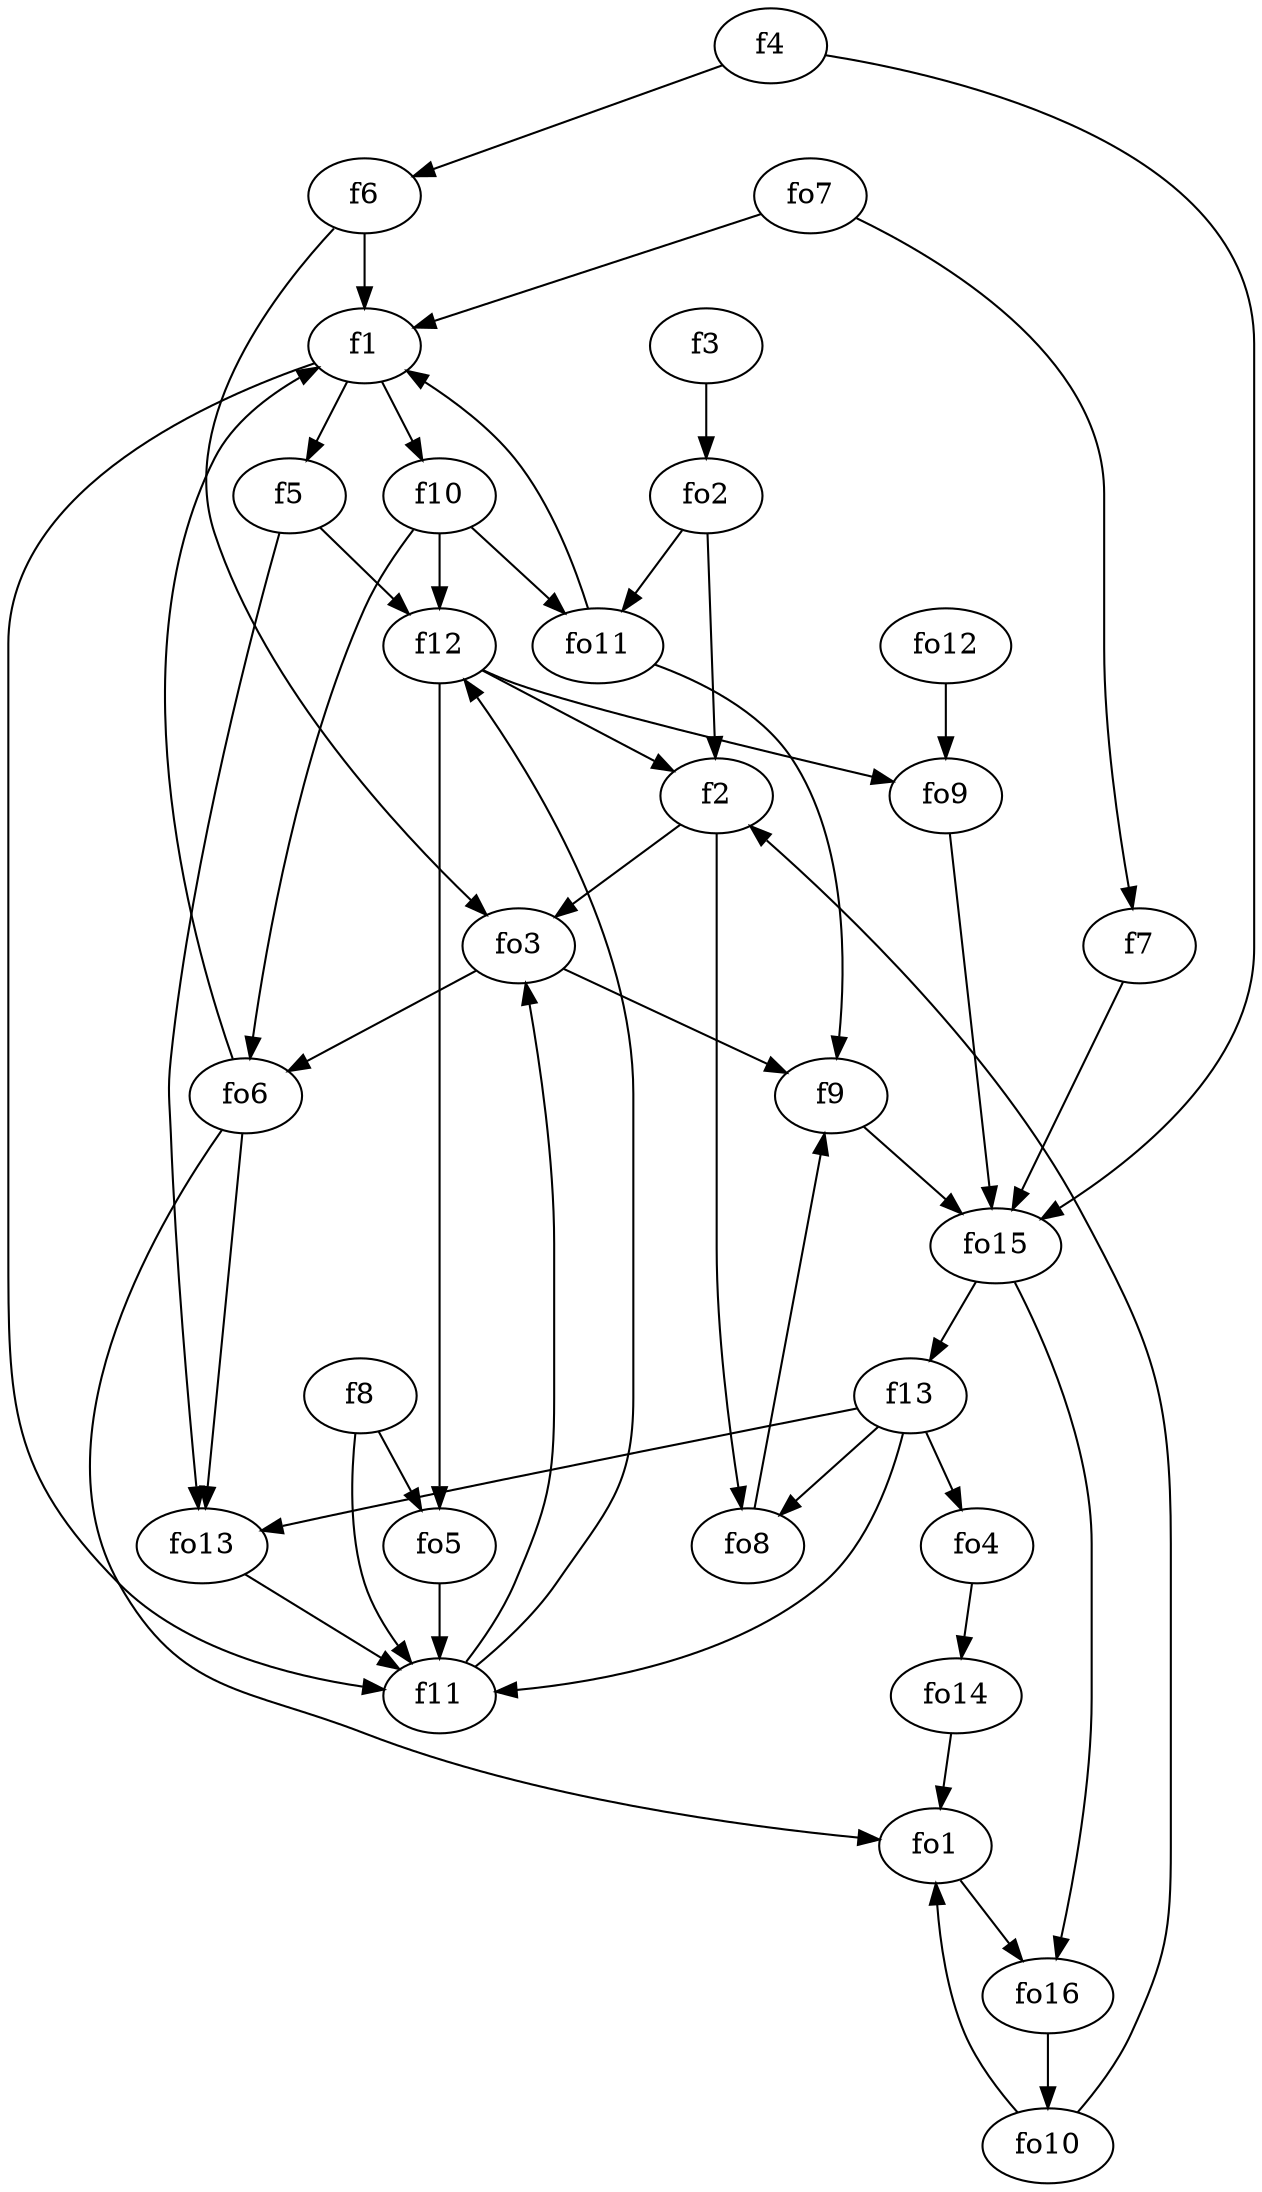 strict digraph  {
f1;
f2;
f3;
f4;
f5;
f6;
f7;
f8;
f9;
f10;
f11;
f12;
f13;
fo1;
fo2;
fo3;
fo4;
fo5;
fo6;
fo7;
fo8;
fo9;
fo10;
fo11;
fo12;
fo13;
fo14;
fo15;
fo16;
f1 -> f10  [weight=2];
f1 -> f11  [weight=2];
f1 -> f5  [weight=2];
f2 -> fo8  [weight=2];
f2 -> fo3  [weight=2];
f3 -> fo2  [weight=2];
f4 -> fo15  [weight=2];
f4 -> f6  [weight=2];
f5 -> f12  [weight=2];
f5 -> fo13  [weight=2];
f6 -> f1  [weight=2];
f6 -> fo3  [weight=2];
f7 -> fo15  [weight=2];
f8 -> f11  [weight=2];
f8 -> fo5  [weight=2];
f9 -> fo15  [weight=2];
f10 -> fo11  [weight=2];
f10 -> fo6  [weight=2];
f10 -> f12  [weight=2];
f11 -> fo3  [weight=2];
f11 -> f12  [weight=2];
f12 -> fo5  [weight=2];
f12 -> fo9  [weight=2];
f12 -> f2  [weight=2];
f13 -> fo8  [weight=2];
f13 -> fo4  [weight=2];
f13 -> fo13  [weight=2];
f13 -> f11  [weight=2];
fo1 -> fo16  [weight=2];
fo2 -> f2  [weight=2];
fo2 -> fo11  [weight=2];
fo3 -> fo6  [weight=2];
fo3 -> f9  [weight=2];
fo4 -> fo14  [weight=2];
fo5 -> f11  [weight=2];
fo6 -> fo13  [weight=2];
fo6 -> fo1  [weight=2];
fo6 -> f1  [weight=2];
fo7 -> f1  [weight=2];
fo7 -> f7  [weight=2];
fo8 -> f9  [weight=2];
fo9 -> fo15  [weight=2];
fo10 -> fo1  [weight=2];
fo10 -> f2  [weight=2];
fo11 -> f1  [weight=2];
fo11 -> f9  [weight=2];
fo12 -> fo9  [weight=2];
fo13 -> f11  [weight=2];
fo14 -> fo1  [weight=2];
fo15 -> fo16  [weight=2];
fo15 -> f13  [weight=2];
fo16 -> fo10  [weight=2];
}
